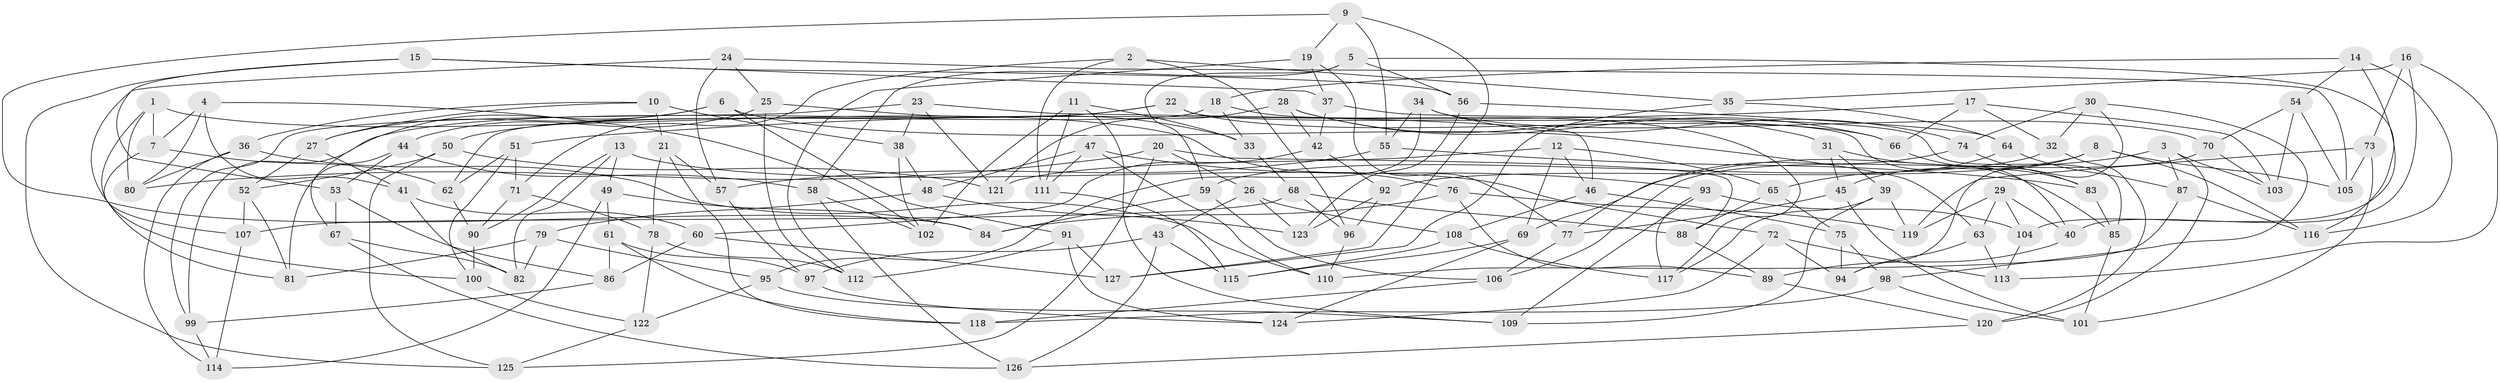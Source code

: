 // coarse degree distribution, {6: 0.5432098765432098, 4: 0.43209876543209874, 5: 0.024691358024691357}
// Generated by graph-tools (version 1.1) at 2025/42/03/06/25 10:42:21]
// undirected, 127 vertices, 254 edges
graph export_dot {
graph [start="1"]
  node [color=gray90,style=filled];
  1;
  2;
  3;
  4;
  5;
  6;
  7;
  8;
  9;
  10;
  11;
  12;
  13;
  14;
  15;
  16;
  17;
  18;
  19;
  20;
  21;
  22;
  23;
  24;
  25;
  26;
  27;
  28;
  29;
  30;
  31;
  32;
  33;
  34;
  35;
  36;
  37;
  38;
  39;
  40;
  41;
  42;
  43;
  44;
  45;
  46;
  47;
  48;
  49;
  50;
  51;
  52;
  53;
  54;
  55;
  56;
  57;
  58;
  59;
  60;
  61;
  62;
  63;
  64;
  65;
  66;
  67;
  68;
  69;
  70;
  71;
  72;
  73;
  74;
  75;
  76;
  77;
  78;
  79;
  80;
  81;
  82;
  83;
  84;
  85;
  86;
  87;
  88;
  89;
  90;
  91;
  92;
  93;
  94;
  95;
  96;
  97;
  98;
  99;
  100;
  101;
  102;
  103;
  104;
  105;
  106;
  107;
  108;
  109;
  110;
  111;
  112;
  113;
  114;
  115;
  116;
  117;
  118;
  119;
  120;
  121;
  122;
  123;
  124;
  125;
  126;
  127;
  1 -- 76;
  1 -- 80;
  1 -- 7;
  1 -- 100;
  2 -- 71;
  2 -- 111;
  2 -- 35;
  2 -- 96;
  3 -- 120;
  3 -- 103;
  3 -- 87;
  3 -- 69;
  4 -- 102;
  4 -- 7;
  4 -- 41;
  4 -- 80;
  5 -- 58;
  5 -- 56;
  5 -- 59;
  5 -- 116;
  6 -- 67;
  6 -- 27;
  6 -- 63;
  6 -- 91;
  7 -- 62;
  7 -- 81;
  8 -- 116;
  8 -- 92;
  8 -- 45;
  8 -- 105;
  9 -- 84;
  9 -- 127;
  9 -- 19;
  9 -- 55;
  10 -- 27;
  10 -- 38;
  10 -- 36;
  10 -- 21;
  11 -- 111;
  11 -- 33;
  11 -- 109;
  11 -- 102;
  12 -- 65;
  12 -- 121;
  12 -- 69;
  12 -- 46;
  13 -- 82;
  13 -- 72;
  13 -- 49;
  13 -- 90;
  14 -- 116;
  14 -- 18;
  14 -- 54;
  14 -- 104;
  15 -- 125;
  15 -- 56;
  15 -- 37;
  15 -- 53;
  16 -- 73;
  16 -- 40;
  16 -- 35;
  16 -- 113;
  17 -- 32;
  17 -- 66;
  17 -- 51;
  17 -- 103;
  18 -- 33;
  18 -- 117;
  18 -- 62;
  19 -- 77;
  19 -- 112;
  19 -- 37;
  20 -- 125;
  20 -- 26;
  20 -- 88;
  20 -- 80;
  21 -- 78;
  21 -- 118;
  21 -- 57;
  22 -- 40;
  22 -- 50;
  22 -- 99;
  22 -- 66;
  23 -- 38;
  23 -- 46;
  23 -- 99;
  23 -- 121;
  24 -- 107;
  24 -- 25;
  24 -- 105;
  24 -- 57;
  25 -- 44;
  25 -- 33;
  25 -- 112;
  26 -- 123;
  26 -- 43;
  26 -- 108;
  27 -- 52;
  27 -- 41;
  28 -- 31;
  28 -- 66;
  28 -- 42;
  28 -- 121;
  29 -- 63;
  29 -- 119;
  29 -- 104;
  29 -- 40;
  30 -- 98;
  30 -- 74;
  30 -- 94;
  30 -- 32;
  31 -- 85;
  31 -- 39;
  31 -- 45;
  32 -- 59;
  32 -- 120;
  33 -- 68;
  34 -- 95;
  34 -- 70;
  34 -- 55;
  34 -- 74;
  35 -- 127;
  35 -- 64;
  36 -- 80;
  36 -- 114;
  36 -- 110;
  37 -- 42;
  37 -- 85;
  38 -- 102;
  38 -- 48;
  39 -- 109;
  39 -- 117;
  39 -- 119;
  40 -- 89;
  41 -- 60;
  41 -- 82;
  42 -- 60;
  42 -- 92;
  43 -- 126;
  43 -- 115;
  43 -- 97;
  44 -- 53;
  44 -- 58;
  44 -- 81;
  45 -- 77;
  45 -- 101;
  46 -- 75;
  46 -- 108;
  47 -- 93;
  47 -- 110;
  47 -- 48;
  47 -- 111;
  48 -- 123;
  48 -- 79;
  49 -- 84;
  49 -- 61;
  49 -- 114;
  50 -- 125;
  50 -- 52;
  50 -- 121;
  51 -- 100;
  51 -- 71;
  51 -- 62;
  52 -- 107;
  52 -- 81;
  53 -- 67;
  53 -- 86;
  54 -- 103;
  54 -- 105;
  54 -- 70;
  55 -- 83;
  55 -- 57;
  56 -- 123;
  56 -- 64;
  57 -- 97;
  58 -- 102;
  58 -- 126;
  59 -- 84;
  59 -- 106;
  60 -- 86;
  60 -- 127;
  61 -- 118;
  61 -- 86;
  61 -- 97;
  62 -- 90;
  63 -- 113;
  63 -- 94;
  64 -- 65;
  64 -- 87;
  65 -- 75;
  65 -- 88;
  66 -- 83;
  67 -- 82;
  67 -- 126;
  68 -- 96;
  68 -- 88;
  68 -- 107;
  69 -- 124;
  69 -- 115;
  70 -- 106;
  70 -- 103;
  71 -- 90;
  71 -- 78;
  72 -- 94;
  72 -- 113;
  72 -- 124;
  73 -- 101;
  73 -- 119;
  73 -- 105;
  74 -- 83;
  74 -- 77;
  75 -- 94;
  75 -- 98;
  76 -- 119;
  76 -- 89;
  76 -- 84;
  77 -- 106;
  78 -- 112;
  78 -- 122;
  79 -- 81;
  79 -- 82;
  79 -- 95;
  83 -- 85;
  85 -- 101;
  86 -- 99;
  87 -- 110;
  87 -- 116;
  88 -- 89;
  89 -- 120;
  90 -- 100;
  91 -- 127;
  91 -- 124;
  91 -- 112;
  92 -- 123;
  92 -- 96;
  93 -- 109;
  93 -- 104;
  93 -- 117;
  95 -- 109;
  95 -- 122;
  96 -- 110;
  97 -- 124;
  98 -- 101;
  98 -- 118;
  99 -- 114;
  100 -- 122;
  104 -- 113;
  106 -- 118;
  107 -- 114;
  108 -- 115;
  108 -- 117;
  111 -- 115;
  120 -- 126;
  122 -- 125;
}
